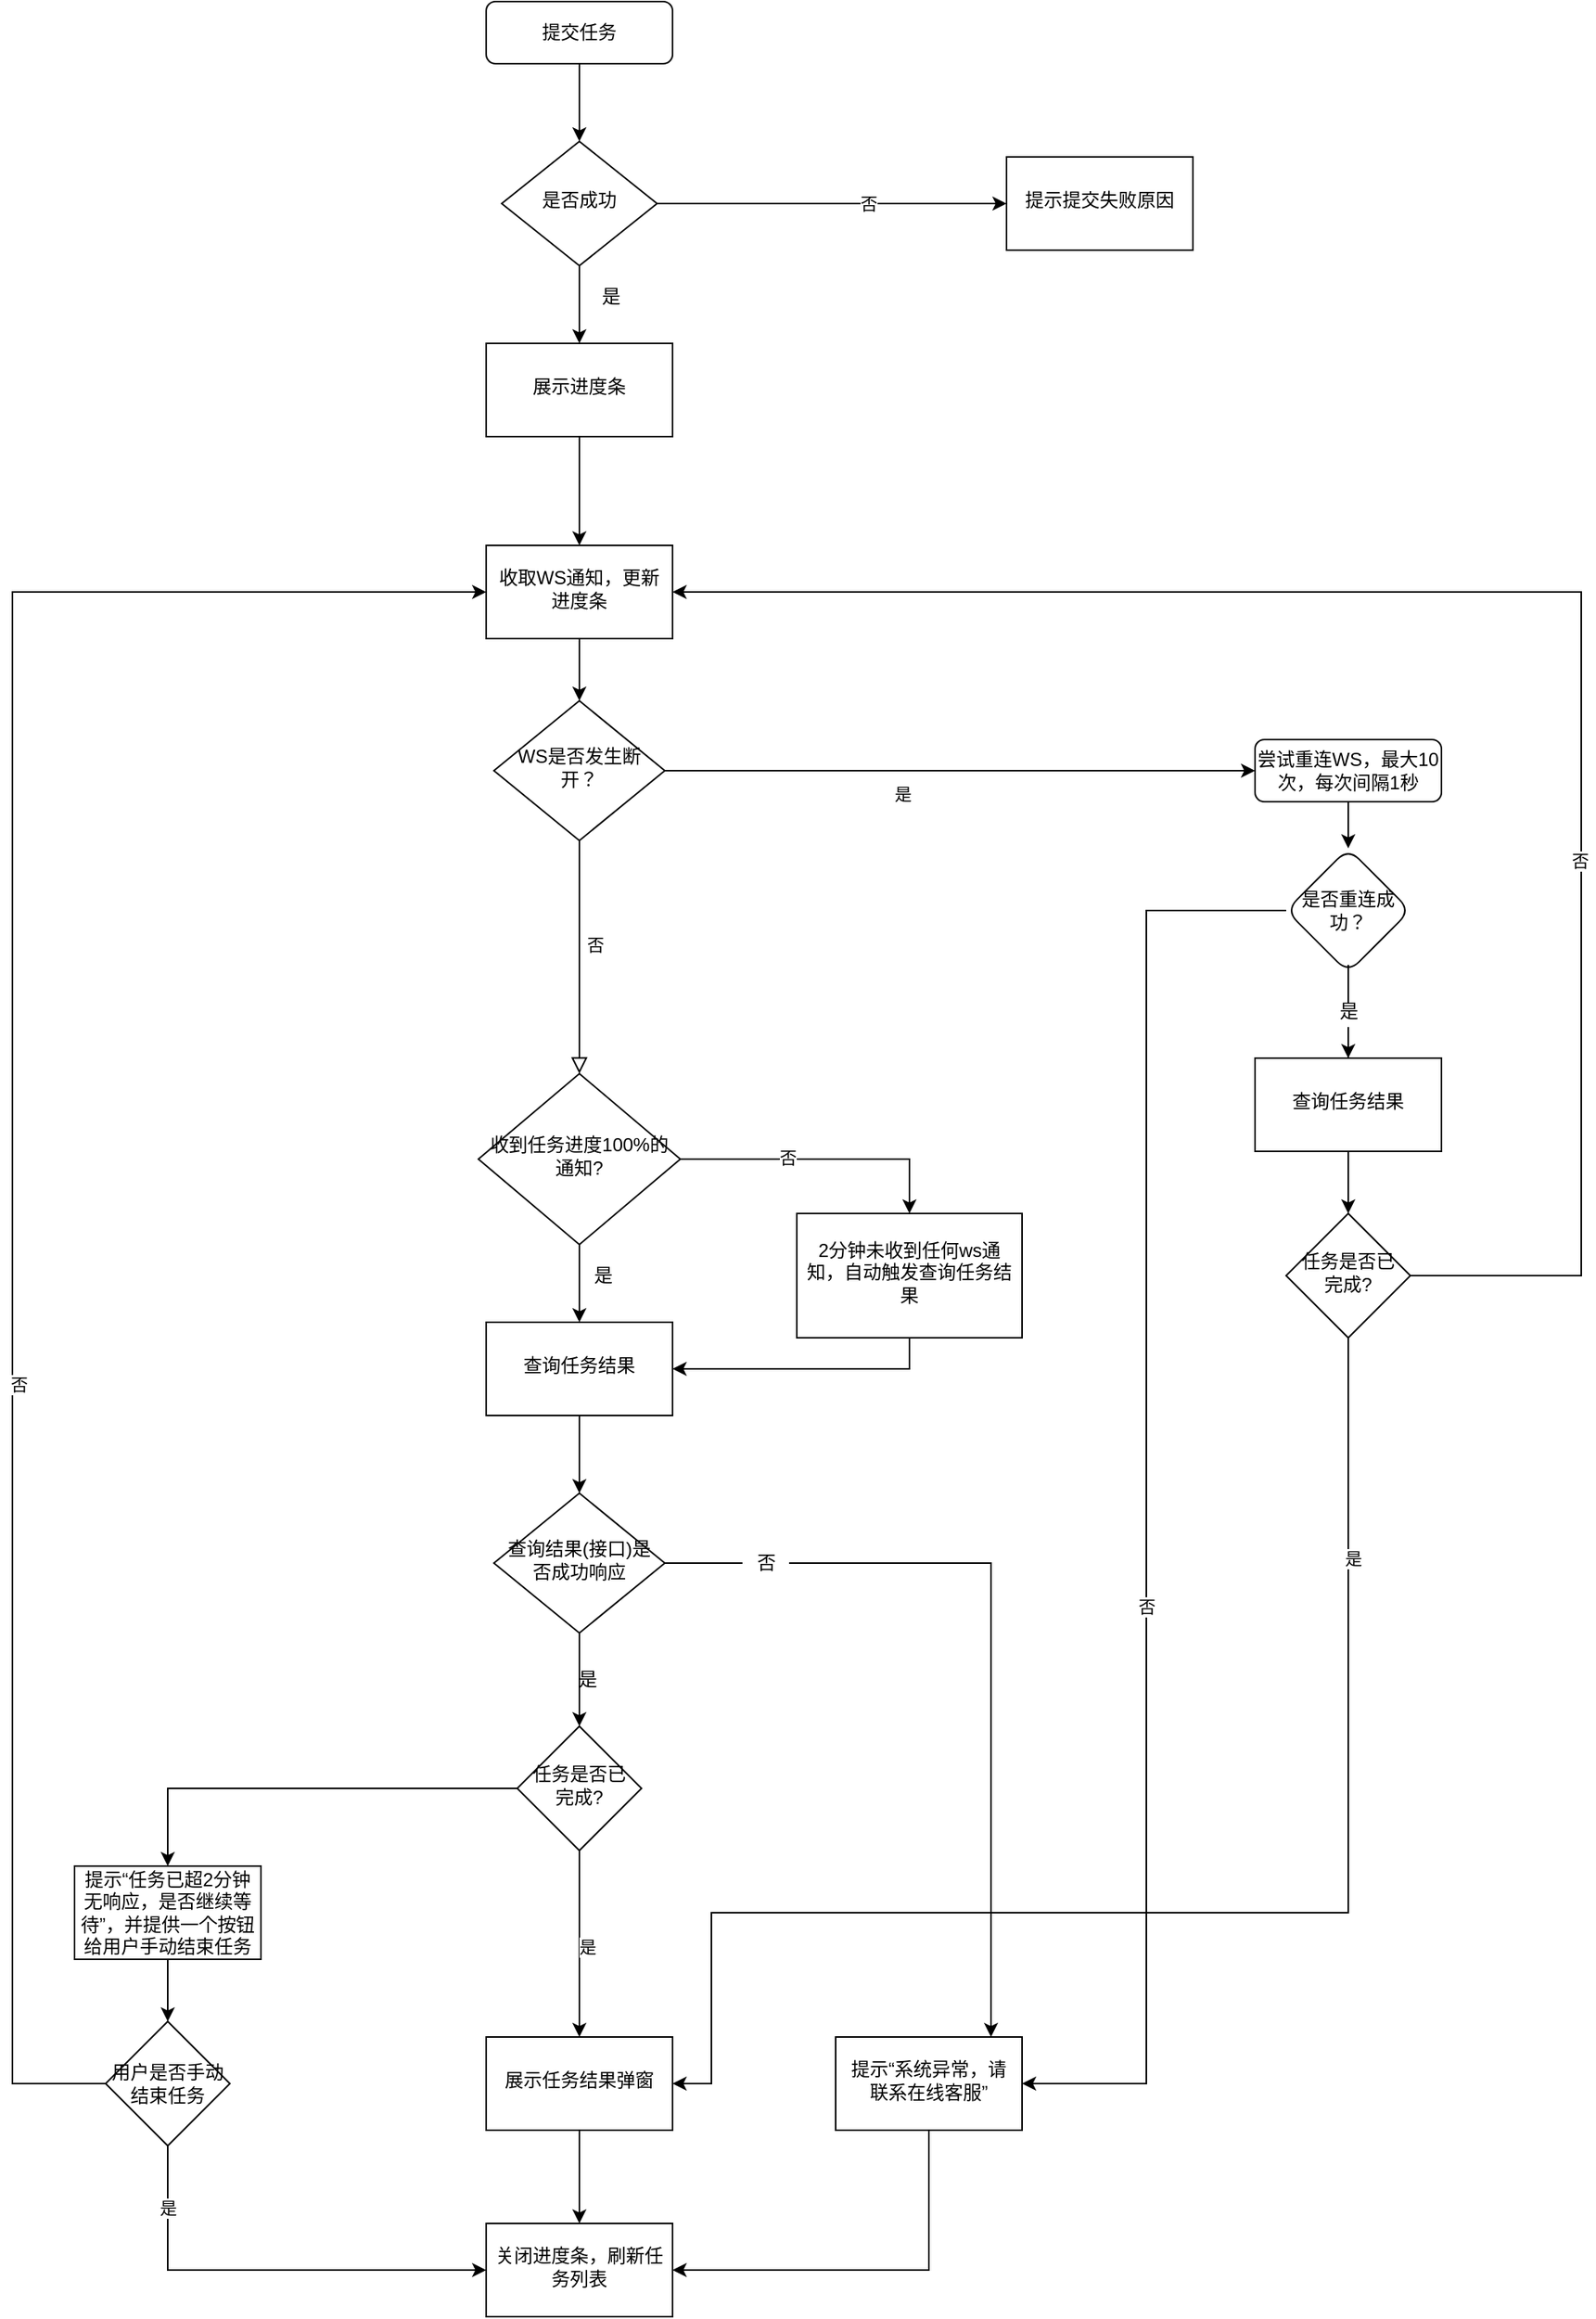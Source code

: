 <mxfile version="16.5.1" type="device"><diagram id="C5RBs43oDa-KdzZeNtuy" name="Page-1"><mxGraphModel dx="2188" dy="1331" grid="1" gridSize="10" guides="1" tooltips="1" connect="1" arrows="1" fold="1" page="1" pageScale="1" pageWidth="5000" pageHeight="5000" math="0" shadow="0"><root><mxCell id="WIyWlLk6GJQsqaUBKTNV-0"/><mxCell id="WIyWlLk6GJQsqaUBKTNV-1" parent="WIyWlLk6GJQsqaUBKTNV-0"/><mxCell id="8Ai_WUU5bfU9xu2Szly4-2" value="" style="edgeStyle=orthogonalEdgeStyle;rounded=0;orthogonalLoop=1;jettySize=auto;html=1;" parent="WIyWlLk6GJQsqaUBKTNV-1" source="WIyWlLk6GJQsqaUBKTNV-3" target="8Ai_WUU5bfU9xu2Szly4-0" edge="1"><mxGeometry relative="1" as="geometry"/></mxCell><mxCell id="WIyWlLk6GJQsqaUBKTNV-3" value="提交任务" style="rounded=1;whiteSpace=wrap;html=1;fontSize=12;glass=0;strokeWidth=1;shadow=0;" parent="WIyWlLk6GJQsqaUBKTNV-1" vertex="1"><mxGeometry x="1235" y="550" width="120" height="40" as="geometry"/></mxCell><mxCell id="WIyWlLk6GJQsqaUBKTNV-4" value="否" style="rounded=0;html=1;jettySize=auto;orthogonalLoop=1;fontSize=11;endArrow=block;endFill=0;endSize=8;strokeWidth=1;shadow=0;labelBackgroundColor=none;edgeStyle=orthogonalEdgeStyle;" parent="WIyWlLk6GJQsqaUBKTNV-1" source="WIyWlLk6GJQsqaUBKTNV-6" target="WIyWlLk6GJQsqaUBKTNV-10" edge="1"><mxGeometry x="-0.111" y="10" relative="1" as="geometry"><mxPoint as="offset"/></mxGeometry></mxCell><mxCell id="8Ai_WUU5bfU9xu2Szly4-15" style="edgeStyle=orthogonalEdgeStyle;rounded=0;orthogonalLoop=1;jettySize=auto;html=1;exitX=1;exitY=0.5;exitDx=0;exitDy=0;entryX=0;entryY=0.5;entryDx=0;entryDy=0;" parent="WIyWlLk6GJQsqaUBKTNV-1" source="WIyWlLk6GJQsqaUBKTNV-6" target="WIyWlLk6GJQsqaUBKTNV-7" edge="1"><mxGeometry relative="1" as="geometry"><mxPoint x="1365" y="1130" as="targetPoint"/><Array as="points"><mxPoint x="1350" y="1045"/></Array></mxGeometry></mxCell><mxCell id="8Ai_WUU5bfU9xu2Szly4-42" value="是" style="edgeLabel;html=1;align=center;verticalAlign=middle;resizable=0;points=[];" parent="8Ai_WUU5bfU9xu2Szly4-15" vertex="1" connectable="0"><mxGeometry x="-0.263" y="-4" relative="1" as="geometry"><mxPoint x="13" y="11" as="offset"/></mxGeometry></mxCell><mxCell id="WIyWlLk6GJQsqaUBKTNV-6" value="WS是否发生断开？" style="rhombus;whiteSpace=wrap;html=1;shadow=0;fontFamily=Helvetica;fontSize=12;align=center;strokeWidth=1;spacing=6;spacingTop=-4;" parent="WIyWlLk6GJQsqaUBKTNV-1" vertex="1"><mxGeometry x="1240" y="1000" width="110" height="90" as="geometry"/></mxCell><mxCell id="8Ai_WUU5bfU9xu2Szly4-21" value="" style="edgeStyle=orthogonalEdgeStyle;rounded=0;orthogonalLoop=1;jettySize=auto;html=1;" parent="WIyWlLk6GJQsqaUBKTNV-1" source="WIyWlLk6GJQsqaUBKTNV-7" target="8Ai_WUU5bfU9xu2Szly4-20" edge="1"><mxGeometry relative="1" as="geometry"/></mxCell><mxCell id="WIyWlLk6GJQsqaUBKTNV-7" value="尝试重连WS，最大10次，每次间隔1秒" style="rounded=1;whiteSpace=wrap;html=1;fontSize=12;glass=0;strokeWidth=1;shadow=0;" parent="WIyWlLk6GJQsqaUBKTNV-1" vertex="1"><mxGeometry x="1730" y="1025" width="120" height="40" as="geometry"/></mxCell><mxCell id="8Ai_WUU5bfU9xu2Szly4-47" value="" style="edgeStyle=orthogonalEdgeStyle;rounded=0;orthogonalLoop=1;jettySize=auto;html=1;" parent="WIyWlLk6GJQsqaUBKTNV-1" source="WIyWlLk6GJQsqaUBKTNV-10" target="8Ai_WUU5bfU9xu2Szly4-46" edge="1"><mxGeometry relative="1" as="geometry"/></mxCell><mxCell id="8Ai_WUU5bfU9xu2Szly4-77" value="" style="edgeStyle=orthogonalEdgeStyle;rounded=0;orthogonalLoop=1;jettySize=auto;html=1;entryX=0.5;entryY=0;entryDx=0;entryDy=0;" parent="WIyWlLk6GJQsqaUBKTNV-1" source="WIyWlLk6GJQsqaUBKTNV-10" target="8Ai_WUU5bfU9xu2Szly4-76" edge="1"><mxGeometry relative="1" as="geometry"/></mxCell><mxCell id="8Ai_WUU5bfU9xu2Szly4-78" value="否" style="edgeLabel;html=1;align=center;verticalAlign=middle;resizable=0;points=[];" parent="8Ai_WUU5bfU9xu2Szly4-77" vertex="1" connectable="0"><mxGeometry x="-0.247" y="1" relative="1" as="geometry"><mxPoint as="offset"/></mxGeometry></mxCell><mxCell id="WIyWlLk6GJQsqaUBKTNV-10" value="收到任务进度100%的通知?" style="rhombus;whiteSpace=wrap;html=1;shadow=0;fontFamily=Helvetica;fontSize=12;align=center;strokeWidth=1;spacing=6;spacingTop=-4;" parent="WIyWlLk6GJQsqaUBKTNV-1" vertex="1"><mxGeometry x="1230" y="1240" width="130" height="110" as="geometry"/></mxCell><mxCell id="8Ai_WUU5bfU9xu2Szly4-4" value="" style="edgeStyle=orthogonalEdgeStyle;rounded=0;orthogonalLoop=1;jettySize=auto;html=1;" parent="WIyWlLk6GJQsqaUBKTNV-1" source="8Ai_WUU5bfU9xu2Szly4-0" target="8Ai_WUU5bfU9xu2Szly4-3" edge="1"><mxGeometry relative="1" as="geometry"><Array as="points"><mxPoint x="1385" y="680"/><mxPoint x="1385" y="680"/></Array></mxGeometry></mxCell><mxCell id="8Ai_WUU5bfU9xu2Szly4-6" value="否" style="edgeLabel;html=1;align=center;verticalAlign=middle;resizable=0;points=[];" parent="8Ai_WUU5bfU9xu2Szly4-4" vertex="1" connectable="0"><mxGeometry x="0.25" y="-4" relative="1" as="geometry"><mxPoint x="-5" y="-4" as="offset"/></mxGeometry></mxCell><mxCell id="8Ai_WUU5bfU9xu2Szly4-13" value="" style="edgeStyle=orthogonalEdgeStyle;rounded=0;orthogonalLoop=1;jettySize=auto;html=1;" parent="WIyWlLk6GJQsqaUBKTNV-1" source="8Ai_WUU5bfU9xu2Szly4-0" target="8Ai_WUU5bfU9xu2Szly4-12" edge="1"><mxGeometry relative="1" as="geometry"/></mxCell><mxCell id="8Ai_WUU5bfU9xu2Szly4-0" value="是否成功" style="rhombus;whiteSpace=wrap;html=1;shadow=0;fontFamily=Helvetica;fontSize=12;align=center;strokeWidth=1;spacing=6;spacingTop=-4;" parent="WIyWlLk6GJQsqaUBKTNV-1" vertex="1"><mxGeometry x="1245" y="640" width="100" height="80" as="geometry"/></mxCell><mxCell id="8Ai_WUU5bfU9xu2Szly4-3" value="提示提交失败原因" style="whiteSpace=wrap;html=1;shadow=0;strokeWidth=1;spacing=6;spacingTop=-4;" parent="WIyWlLk6GJQsqaUBKTNV-1" vertex="1"><mxGeometry x="1570" y="650" width="120" height="60" as="geometry"/></mxCell><mxCell id="8Ai_WUU5bfU9xu2Szly4-41" value="" style="edgeStyle=orthogonalEdgeStyle;rounded=0;orthogonalLoop=1;jettySize=auto;html=1;" parent="WIyWlLk6GJQsqaUBKTNV-1" source="8Ai_WUU5bfU9xu2Szly4-12" target="8Ai_WUU5bfU9xu2Szly4-40" edge="1"><mxGeometry relative="1" as="geometry"/></mxCell><mxCell id="8Ai_WUU5bfU9xu2Szly4-12" value="展示进度条" style="whiteSpace=wrap;html=1;shadow=0;strokeWidth=1;spacing=6;spacingTop=-4;" parent="WIyWlLk6GJQsqaUBKTNV-1" vertex="1"><mxGeometry x="1235" y="770" width="120" height="60" as="geometry"/></mxCell><mxCell id="PmRkz12s1Vq5TqajtvCu-29" style="edgeStyle=orthogonalEdgeStyle;rounded=0;orthogonalLoop=1;jettySize=auto;html=1;exitX=0.5;exitY=1;exitDx=0;exitDy=0;startArrow=none;" parent="WIyWlLk6GJQsqaUBKTNV-1" source="PmRkz12s1Vq5TqajtvCu-28" target="PmRkz12s1Vq5TqajtvCu-25" edge="1"><mxGeometry relative="1" as="geometry"/></mxCell><mxCell id="PmRkz12s1Vq5TqajtvCu-40" style="edgeStyle=orthogonalEdgeStyle;rounded=0;orthogonalLoop=1;jettySize=auto;html=1;exitX=0;exitY=0.5;exitDx=0;exitDy=0;entryX=1;entryY=0.5;entryDx=0;entryDy=0;" parent="WIyWlLk6GJQsqaUBKTNV-1" source="8Ai_WUU5bfU9xu2Szly4-20" target="8Ai_WUU5bfU9xu2Szly4-70" edge="1"><mxGeometry relative="1" as="geometry"><Array as="points"><mxPoint x="1660" y="1135"/><mxPoint x="1660" y="1890"/></Array></mxGeometry></mxCell><mxCell id="PmRkz12s1Vq5TqajtvCu-41" value="否" style="edgeLabel;html=1;align=center;verticalAlign=middle;resizable=0;points=[];" parent="PmRkz12s1Vq5TqajtvCu-40" vertex="1" connectable="0"><mxGeometry x="0.163" relative="1" as="geometry"><mxPoint as="offset"/></mxGeometry></mxCell><mxCell id="8Ai_WUU5bfU9xu2Szly4-20" value="是否重连成功？" style="rhombus;whiteSpace=wrap;html=1;rounded=1;glass=0;strokeWidth=1;shadow=0;" parent="WIyWlLk6GJQsqaUBKTNV-1" vertex="1"><mxGeometry x="1750" y="1095" width="80" height="80" as="geometry"/></mxCell><mxCell id="8Ai_WUU5bfU9xu2Szly4-32" value="是" style="text;html=1;align=center;verticalAlign=middle;resizable=0;points=[];autosize=1;strokeColor=none;fillColor=none;" parent="WIyWlLk6GJQsqaUBKTNV-1" vertex="1"><mxGeometry x="1300" y="730" width="30" height="20" as="geometry"/></mxCell><mxCell id="8Ai_WUU5bfU9xu2Szly4-45" style="edgeStyle=orthogonalEdgeStyle;rounded=0;orthogonalLoop=1;jettySize=auto;html=1;exitX=0.5;exitY=1;exitDx=0;exitDy=0;entryX=0.5;entryY=0;entryDx=0;entryDy=0;" parent="WIyWlLk6GJQsqaUBKTNV-1" source="8Ai_WUU5bfU9xu2Szly4-40" target="WIyWlLk6GJQsqaUBKTNV-6" edge="1"><mxGeometry relative="1" as="geometry"/></mxCell><mxCell id="8Ai_WUU5bfU9xu2Szly4-40" value="收取WS通知，更新进度条" style="whiteSpace=wrap;html=1;shadow=0;strokeWidth=1;spacing=6;spacingTop=-4;" parent="WIyWlLk6GJQsqaUBKTNV-1" vertex="1"><mxGeometry x="1235" y="900" width="120" height="60" as="geometry"/></mxCell><mxCell id="8Ai_WUU5bfU9xu2Szly4-53" value="" style="edgeStyle=orthogonalEdgeStyle;rounded=0;orthogonalLoop=1;jettySize=auto;html=1;" parent="WIyWlLk6GJQsqaUBKTNV-1" source="8Ai_WUU5bfU9xu2Szly4-46" target="8Ai_WUU5bfU9xu2Szly4-52" edge="1"><mxGeometry relative="1" as="geometry"/></mxCell><mxCell id="8Ai_WUU5bfU9xu2Szly4-46" value="查询任务结果" style="whiteSpace=wrap;html=1;shadow=0;strokeWidth=1;spacing=6;spacingTop=-4;" parent="WIyWlLk6GJQsqaUBKTNV-1" vertex="1"><mxGeometry x="1235" y="1400" width="120" height="60" as="geometry"/></mxCell><mxCell id="8Ai_WUU5bfU9xu2Szly4-55" value="" style="edgeStyle=orthogonalEdgeStyle;rounded=0;orthogonalLoop=1;jettySize=auto;html=1;entryX=0.5;entryY=0;entryDx=0;entryDy=0;" parent="WIyWlLk6GJQsqaUBKTNV-1" source="8Ai_WUU5bfU9xu2Szly4-52" target="PmRkz12s1Vq5TqajtvCu-5" edge="1"><mxGeometry relative="1" as="geometry"><mxPoint x="1295" y="1680" as="targetPoint"/></mxGeometry></mxCell><mxCell id="8Ai_WUU5bfU9xu2Szly4-71" value="" style="edgeStyle=orthogonalEdgeStyle;rounded=0;orthogonalLoop=1;jettySize=auto;html=1;startArrow=none;" parent="WIyWlLk6GJQsqaUBKTNV-1" source="8Ai_WUU5bfU9xu2Szly4-80" target="8Ai_WUU5bfU9xu2Szly4-70" edge="1"><mxGeometry relative="1" as="geometry"><Array as="points"><mxPoint x="1560" y="1555"/></Array></mxGeometry></mxCell><mxCell id="8Ai_WUU5bfU9xu2Szly4-52" value="查询结果(接口)是否成功响应" style="rhombus;whiteSpace=wrap;html=1;shadow=0;strokeWidth=1;spacing=6;spacingTop=-4;" parent="WIyWlLk6GJQsqaUBKTNV-1" vertex="1"><mxGeometry x="1240" y="1510" width="110" height="90" as="geometry"/></mxCell><mxCell id="8Ai_WUU5bfU9xu2Szly4-57" value="" style="edgeStyle=orthogonalEdgeStyle;rounded=0;orthogonalLoop=1;jettySize=auto;html=1;" parent="WIyWlLk6GJQsqaUBKTNV-1" source="8Ai_WUU5bfU9xu2Szly4-54" target="8Ai_WUU5bfU9xu2Szly4-56" edge="1"><mxGeometry relative="1" as="geometry"/></mxCell><mxCell id="8Ai_WUU5bfU9xu2Szly4-54" value="展示任务结果弹窗" style="whiteSpace=wrap;html=1;shadow=0;strokeWidth=1;spacing=6;spacingTop=-4;" parent="WIyWlLk6GJQsqaUBKTNV-1" vertex="1"><mxGeometry x="1235" y="1860" width="120" height="60" as="geometry"/></mxCell><mxCell id="8Ai_WUU5bfU9xu2Szly4-56" value="关闭进度条，刷新任务列表" style="whiteSpace=wrap;html=1;shadow=0;strokeWidth=1;spacing=6;spacingTop=-4;" parent="WIyWlLk6GJQsqaUBKTNV-1" vertex="1"><mxGeometry x="1235" y="1980" width="120" height="60" as="geometry"/></mxCell><mxCell id="8Ai_WUU5bfU9xu2Szly4-69" value="是" style="text;html=1;align=center;verticalAlign=middle;resizable=0;points=[];autosize=1;strokeColor=none;fillColor=none;" parent="WIyWlLk6GJQsqaUBKTNV-1" vertex="1"><mxGeometry x="1285" y="1620" width="30" height="20" as="geometry"/></mxCell><mxCell id="PmRkz12s1Vq5TqajtvCu-1" style="edgeStyle=orthogonalEdgeStyle;rounded=0;orthogonalLoop=1;jettySize=auto;html=1;exitX=0.5;exitY=1;exitDx=0;exitDy=0;entryX=1;entryY=0.5;entryDx=0;entryDy=0;" parent="WIyWlLk6GJQsqaUBKTNV-1" source="8Ai_WUU5bfU9xu2Szly4-70" target="8Ai_WUU5bfU9xu2Szly4-56" edge="1"><mxGeometry relative="1" as="geometry"/></mxCell><mxCell id="8Ai_WUU5bfU9xu2Szly4-70" value="提示“系统异常，请联系在线客服”" style="whiteSpace=wrap;html=1;shadow=0;strokeWidth=1;spacing=6;spacingTop=-4;" parent="WIyWlLk6GJQsqaUBKTNV-1" vertex="1"><mxGeometry x="1460" y="1860" width="120" height="60" as="geometry"/></mxCell><mxCell id="8Ai_WUU5bfU9xu2Szly4-75" value="是" style="text;html=1;align=center;verticalAlign=middle;resizable=0;points=[];autosize=1;strokeColor=none;fillColor=none;" parent="WIyWlLk6GJQsqaUBKTNV-1" vertex="1"><mxGeometry x="1295" y="1360" width="30" height="20" as="geometry"/></mxCell><mxCell id="8Ai_WUU5bfU9xu2Szly4-79" style="edgeStyle=orthogonalEdgeStyle;rounded=0;orthogonalLoop=1;jettySize=auto;html=1;exitX=0.5;exitY=1;exitDx=0;exitDy=0;entryX=1;entryY=0.5;entryDx=0;entryDy=0;" parent="WIyWlLk6GJQsqaUBKTNV-1" source="8Ai_WUU5bfU9xu2Szly4-76" target="8Ai_WUU5bfU9xu2Szly4-46" edge="1"><mxGeometry relative="1" as="geometry"/></mxCell><mxCell id="8Ai_WUU5bfU9xu2Szly4-76" value="2分钟未收到任何ws通知，自动触发查询任务结果" style="whiteSpace=wrap;html=1;shadow=0;strokeWidth=1;spacing=6;spacingTop=-4;" parent="WIyWlLk6GJQsqaUBKTNV-1" vertex="1"><mxGeometry x="1435" y="1330" width="145" height="80" as="geometry"/></mxCell><mxCell id="PmRkz12s1Vq5TqajtvCu-6" style="edgeStyle=orthogonalEdgeStyle;rounded=0;orthogonalLoop=1;jettySize=auto;html=1;exitX=0.5;exitY=1;exitDx=0;exitDy=0;" parent="WIyWlLk6GJQsqaUBKTNV-1" source="PmRkz12s1Vq5TqajtvCu-5" target="8Ai_WUU5bfU9xu2Szly4-54" edge="1"><mxGeometry relative="1" as="geometry"/></mxCell><mxCell id="PmRkz12s1Vq5TqajtvCu-7" value="是" style="edgeLabel;html=1;align=center;verticalAlign=middle;resizable=0;points=[];" parent="PmRkz12s1Vq5TqajtvCu-6" vertex="1" connectable="0"><mxGeometry x="0.22" y="2" relative="1" as="geometry"><mxPoint x="3" y="-11" as="offset"/></mxGeometry></mxCell><mxCell id="PmRkz12s1Vq5TqajtvCu-47" style="edgeStyle=orthogonalEdgeStyle;rounded=0;orthogonalLoop=1;jettySize=auto;html=1;exitX=0;exitY=0.5;exitDx=0;exitDy=0;" parent="WIyWlLk6GJQsqaUBKTNV-1" source="PmRkz12s1Vq5TqajtvCu-5" target="PmRkz12s1Vq5TqajtvCu-48" edge="1"><mxGeometry relative="1" as="geometry"><mxPoint x="1050" y="1860" as="targetPoint"/></mxGeometry></mxCell><mxCell id="PmRkz12s1Vq5TqajtvCu-5" value="任务是否已完成?" style="rhombus;whiteSpace=wrap;html=1;shadow=0;strokeWidth=1;spacing=6;spacingTop=-4;" parent="WIyWlLk6GJQsqaUBKTNV-1" vertex="1"><mxGeometry x="1255" y="1660" width="80" height="80" as="geometry"/></mxCell><mxCell id="8Ai_WUU5bfU9xu2Szly4-80" value="否" style="text;html=1;align=center;verticalAlign=middle;resizable=0;points=[];autosize=1;strokeColor=none;fillColor=none;" parent="WIyWlLk6GJQsqaUBKTNV-1" vertex="1"><mxGeometry x="1400" y="1545" width="30" height="20" as="geometry"/></mxCell><mxCell id="PmRkz12s1Vq5TqajtvCu-19" value="" style="edgeStyle=orthogonalEdgeStyle;rounded=0;orthogonalLoop=1;jettySize=auto;html=1;endArrow=none;" parent="WIyWlLk6GJQsqaUBKTNV-1" source="8Ai_WUU5bfU9xu2Szly4-52" target="8Ai_WUU5bfU9xu2Szly4-80" edge="1"><mxGeometry relative="1" as="geometry"><mxPoint x="1350" y="1555" as="sourcePoint"/><mxPoint x="1520" y="1860" as="targetPoint"/></mxGeometry></mxCell><mxCell id="PmRkz12s1Vq5TqajtvCu-27" style="edgeStyle=orthogonalEdgeStyle;rounded=0;orthogonalLoop=1;jettySize=auto;html=1;exitX=0.5;exitY=1;exitDx=0;exitDy=0;entryX=0.5;entryY=0;entryDx=0;entryDy=0;" parent="WIyWlLk6GJQsqaUBKTNV-1" source="PmRkz12s1Vq5TqajtvCu-25" target="PmRkz12s1Vq5TqajtvCu-26" edge="1"><mxGeometry relative="1" as="geometry"/></mxCell><mxCell id="PmRkz12s1Vq5TqajtvCu-25" value="查询任务结果" style="whiteSpace=wrap;html=1;shadow=0;strokeWidth=1;spacing=6;spacingTop=-4;" parent="WIyWlLk6GJQsqaUBKTNV-1" vertex="1"><mxGeometry x="1730" y="1230" width="120" height="60" as="geometry"/></mxCell><mxCell id="PmRkz12s1Vq5TqajtvCu-38" style="edgeStyle=orthogonalEdgeStyle;rounded=0;orthogonalLoop=1;jettySize=auto;html=1;exitX=1;exitY=0.5;exitDx=0;exitDy=0;entryX=1;entryY=0.5;entryDx=0;entryDy=0;" parent="WIyWlLk6GJQsqaUBKTNV-1" source="PmRkz12s1Vq5TqajtvCu-26" target="8Ai_WUU5bfU9xu2Szly4-40" edge="1"><mxGeometry relative="1" as="geometry"><Array as="points"><mxPoint x="1940" y="1370"/><mxPoint x="1940" y="930"/></Array></mxGeometry></mxCell><mxCell id="PmRkz12s1Vq5TqajtvCu-39" value="否" style="edgeLabel;html=1;align=center;verticalAlign=middle;resizable=0;points=[];" parent="PmRkz12s1Vq5TqajtvCu-38" vertex="1" connectable="0"><mxGeometry x="-0.336" y="1" relative="1" as="geometry"><mxPoint as="offset"/></mxGeometry></mxCell><mxCell id="PmRkz12s1Vq5TqajtvCu-42" style="edgeStyle=orthogonalEdgeStyle;rounded=0;orthogonalLoop=1;jettySize=auto;html=1;exitX=0.5;exitY=1;exitDx=0;exitDy=0;entryX=1;entryY=0.5;entryDx=0;entryDy=0;" parent="WIyWlLk6GJQsqaUBKTNV-1" source="PmRkz12s1Vq5TqajtvCu-26" target="8Ai_WUU5bfU9xu2Szly4-54" edge="1"><mxGeometry relative="1" as="geometry"><Array as="points"><mxPoint x="1790" y="1780"/><mxPoint x="1380" y="1780"/><mxPoint x="1380" y="1890"/></Array></mxGeometry></mxCell><mxCell id="PmRkz12s1Vq5TqajtvCu-43" value="是" style="edgeLabel;html=1;align=center;verticalAlign=middle;resizable=0;points=[];" parent="PmRkz12s1Vq5TqajtvCu-42" vertex="1" connectable="0"><mxGeometry x="-0.691" y="3" relative="1" as="geometry"><mxPoint as="offset"/></mxGeometry></mxCell><mxCell id="PmRkz12s1Vq5TqajtvCu-26" value="任务是否已完成?" style="rhombus;whiteSpace=wrap;html=1;shadow=0;strokeWidth=1;spacing=6;spacingTop=-4;" parent="WIyWlLk6GJQsqaUBKTNV-1" vertex="1"><mxGeometry x="1750" y="1330" width="80" height="80" as="geometry"/></mxCell><mxCell id="PmRkz12s1Vq5TqajtvCu-28" value="是" style="text;html=1;align=center;verticalAlign=middle;resizable=0;points=[];autosize=1;strokeColor=none;fillColor=none;" parent="WIyWlLk6GJQsqaUBKTNV-1" vertex="1"><mxGeometry x="1775" y="1190" width="30" height="20" as="geometry"/></mxCell><mxCell id="PmRkz12s1Vq5TqajtvCu-30" value="" style="edgeStyle=orthogonalEdgeStyle;rounded=0;orthogonalLoop=1;jettySize=auto;html=1;exitX=0.5;exitY=1;exitDx=0;exitDy=0;endArrow=none;" parent="WIyWlLk6GJQsqaUBKTNV-1" source="8Ai_WUU5bfU9xu2Szly4-20" target="PmRkz12s1Vq5TqajtvCu-28" edge="1"><mxGeometry relative="1" as="geometry"><mxPoint x="1790" y="1175" as="sourcePoint"/><mxPoint x="1790" y="1230" as="targetPoint"/></mxGeometry></mxCell><mxCell id="PmRkz12s1Vq5TqajtvCu-52" value="" style="edgeStyle=orthogonalEdgeStyle;rounded=0;orthogonalLoop=1;jettySize=auto;html=1;" parent="WIyWlLk6GJQsqaUBKTNV-1" source="PmRkz12s1Vq5TqajtvCu-48" target="PmRkz12s1Vq5TqajtvCu-51" edge="1"><mxGeometry relative="1" as="geometry"/></mxCell><mxCell id="PmRkz12s1Vq5TqajtvCu-48" value="提示“任务已超2分钟无响应，是否继续等待”，并提供一个按钮给用户手动结束任务" style="rounded=0;whiteSpace=wrap;html=1;" parent="WIyWlLk6GJQsqaUBKTNV-1" vertex="1"><mxGeometry x="970" y="1750" width="120" height="60" as="geometry"/></mxCell><mxCell id="PmRkz12s1Vq5TqajtvCu-53" style="edgeStyle=orthogonalEdgeStyle;rounded=0;orthogonalLoop=1;jettySize=auto;html=1;exitX=0.5;exitY=1;exitDx=0;exitDy=0;entryX=0;entryY=0.5;entryDx=0;entryDy=0;" parent="WIyWlLk6GJQsqaUBKTNV-1" source="PmRkz12s1Vq5TqajtvCu-51" target="8Ai_WUU5bfU9xu2Szly4-56" edge="1"><mxGeometry relative="1" as="geometry"/></mxCell><mxCell id="PmRkz12s1Vq5TqajtvCu-56" value="是" style="edgeLabel;html=1;align=center;verticalAlign=middle;resizable=0;points=[];" parent="PmRkz12s1Vq5TqajtvCu-53" vertex="1" connectable="0"><mxGeometry x="-0.572" y="2" relative="1" as="geometry"><mxPoint x="-2" y="-21" as="offset"/></mxGeometry></mxCell><mxCell id="PmRkz12s1Vq5TqajtvCu-54" style="edgeStyle=orthogonalEdgeStyle;rounded=0;orthogonalLoop=1;jettySize=auto;html=1;exitX=0;exitY=0.5;exitDx=0;exitDy=0;entryX=0;entryY=0.5;entryDx=0;entryDy=0;" parent="WIyWlLk6GJQsqaUBKTNV-1" source="PmRkz12s1Vq5TqajtvCu-51" target="8Ai_WUU5bfU9xu2Szly4-40" edge="1"><mxGeometry relative="1" as="geometry"><Array as="points"><mxPoint x="930" y="1890"/><mxPoint x="930" y="930"/></Array></mxGeometry></mxCell><mxCell id="PmRkz12s1Vq5TqajtvCu-55" value="否" style="edgeLabel;html=1;align=center;verticalAlign=middle;resizable=0;points=[];" parent="PmRkz12s1Vq5TqajtvCu-54" vertex="1" connectable="0"><mxGeometry x="-0.23" y="-4" relative="1" as="geometry"><mxPoint as="offset"/></mxGeometry></mxCell><mxCell id="PmRkz12s1Vq5TqajtvCu-51" value="用户是否手动结束任务" style="rhombus;whiteSpace=wrap;html=1;rounded=0;" parent="WIyWlLk6GJQsqaUBKTNV-1" vertex="1"><mxGeometry x="990" y="1850" width="80" height="80" as="geometry"/></mxCell></root></mxGraphModel></diagram></mxfile>